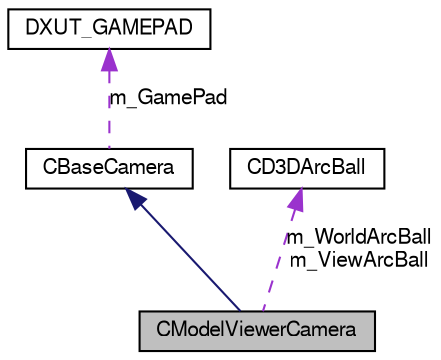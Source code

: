 digraph G
{
  edge [fontname="FreeSans",fontsize="10",labelfontname="FreeSans",labelfontsize="10"];
  node [fontname="FreeSans",fontsize="10",shape=record];
  Node1 [label="CModelViewerCamera",height=0.2,width=0.4,color="black", fillcolor="grey75", style="filled" fontcolor="black"];
  Node2 -> Node1 [dir=back,color="midnightblue",fontsize="10",style="solid",fontname="FreeSans"];
  Node2 [label="CBaseCamera",height=0.2,width=0.4,color="black", fillcolor="white", style="filled",URL="$class_c_base_camera.html"];
  Node3 -> Node2 [dir=back,color="darkorchid3",fontsize="10",style="dashed",label="m_GamePad",fontname="FreeSans"];
  Node3 [label="DXUT_GAMEPAD",height=0.2,width=0.4,color="black", fillcolor="white", style="filled",URL="$struct_d_x_u_t___g_a_m_e_p_a_d.html"];
  Node4 -> Node1 [dir=back,color="darkorchid3",fontsize="10",style="dashed",label="m_WorldArcBall\nm_ViewArcBall",fontname="FreeSans"];
  Node4 [label="CD3DArcBall",height=0.2,width=0.4,color="black", fillcolor="white", style="filled",URL="$class_c_d3_d_arc_ball.html"];
}

